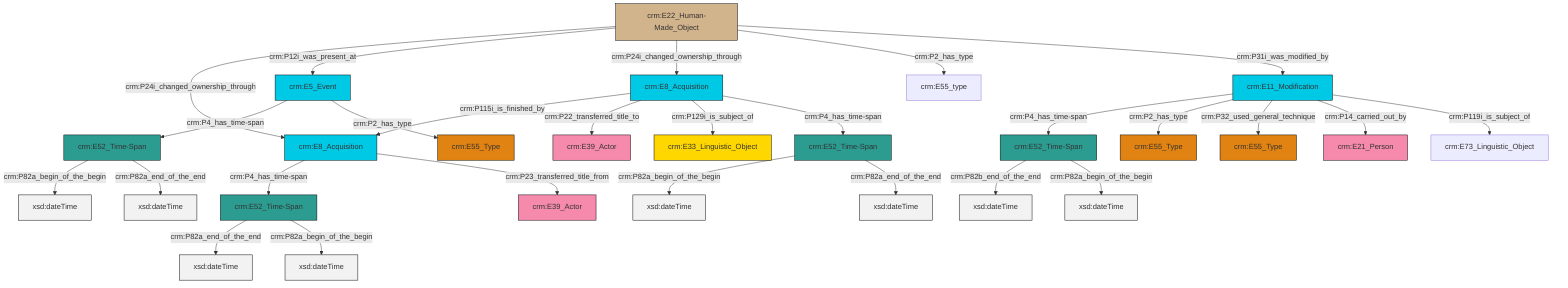 graph TD
classDef Literal fill:#f2f2f2,stroke:#000000;
classDef CRM_Entity fill:#FFFFFF,stroke:#000000;
classDef Temporal_Entity fill:#00C9E6, stroke:#000000;
classDef Type fill:#E18312, stroke:#000000;
classDef Time-Span fill:#2C9C91, stroke:#000000;
classDef Appellation fill:#FFEB7F, stroke:#000000;
classDef Place fill:#008836, stroke:#000000;
classDef Persistent_Item fill:#B266B2, stroke:#000000;
classDef Conceptual_Object fill:#FFD700, stroke:#000000;
classDef Physical_Thing fill:#D2B48C, stroke:#000000;
classDef Actor fill:#f58aad, stroke:#000000;
classDef PC_Classes fill:#4ce600, stroke:#000000;
classDef Multi fill:#cccccc,stroke:#000000;

2["crm:E8_Acquisition"]:::Temporal_Entity -->|crm:P115i_is_finished_by| 3["crm:E8_Acquisition"]:::Temporal_Entity
12["crm:E22_Human-Made_Object"]:::Physical_Thing -->|crm:P24i_changed_ownership_through| 3["crm:E8_Acquisition"]:::Temporal_Entity
15["crm:E11_Modification"]:::Temporal_Entity -->|crm:P4_has_time-span| 16["crm:E52_Time-Span"]:::Time-Span
12["crm:E22_Human-Made_Object"]:::Physical_Thing -->|crm:P12i_was_present_at| 10["crm:E5_Event"]:::Temporal_Entity
8["crm:E52_Time-Span"]:::Time-Span -->|crm:P82a_begin_of_the_begin| 17[xsd:dateTime]:::Literal
16["crm:E52_Time-Span"]:::Time-Span -->|crm:P82b_end_of_the_end| 18[xsd:dateTime]:::Literal
19["crm:E52_Time-Span"]:::Time-Span -->|crm:P82a_end_of_the_end| 20[xsd:dateTime]:::Literal
4["crm:E52_Time-Span"]:::Time-Span -->|crm:P82a_begin_of_the_begin| 21[xsd:dateTime]:::Literal
10["crm:E5_Event"]:::Temporal_Entity -->|crm:P4_has_time-span| 4["crm:E52_Time-Span"]:::Time-Span
15["crm:E11_Modification"]:::Temporal_Entity -->|crm:P2_has_type| 24["crm:E55_Type"]:::Type
4["crm:E52_Time-Span"]:::Time-Span -->|crm:P82a_end_of_the_end| 25[xsd:dateTime]:::Literal
15["crm:E11_Modification"]:::Temporal_Entity -->|crm:P32_used_general_technique| 27["crm:E55_Type"]:::Type
2["crm:E8_Acquisition"]:::Temporal_Entity -->|crm:P22_transferred_title_to| 0["crm:E39_Actor"]:::Actor
12["crm:E22_Human-Made_Object"]:::Physical_Thing -->|crm:P24i_changed_ownership_through| 2["crm:E8_Acquisition"]:::Temporal_Entity
10["crm:E5_Event"]:::Temporal_Entity -->|crm:P2_has_type| 6["crm:E55_Type"]:::Type
12["crm:E22_Human-Made_Object"]:::Physical_Thing -->|crm:P2_has_type| 30["crm:E55_type"]:::Default
15["crm:E11_Modification"]:::Temporal_Entity -->|crm:P14_carried_out_by| 31["crm:E21_Person"]:::Actor
8["crm:E52_Time-Span"]:::Time-Span -->|crm:P82a_end_of_the_end| 32[xsd:dateTime]:::Literal
3["crm:E8_Acquisition"]:::Temporal_Entity -->|crm:P4_has_time-span| 19["crm:E52_Time-Span"]:::Time-Span
3["crm:E8_Acquisition"]:::Temporal_Entity -->|crm:P23_transferred_title_from| 13["crm:E39_Actor"]:::Actor
15["crm:E11_Modification"]:::Temporal_Entity -->|crm:P119i_is_subject_of| 37["crm:E73_Linguistic_Object"]:::Default
19["crm:E52_Time-Span"]:::Time-Span -->|crm:P82a_begin_of_the_begin| 40[xsd:dateTime]:::Literal
2["crm:E8_Acquisition"]:::Temporal_Entity -->|crm:P129i_is_subject_of| 22["crm:E33_Linguistic_Object"]:::Conceptual_Object
16["crm:E52_Time-Span"]:::Time-Span -->|crm:P82a_begin_of_the_begin| 41[xsd:dateTime]:::Literal
12["crm:E22_Human-Made_Object"]:::Physical_Thing -->|crm:P31i_was_modified_by| 15["crm:E11_Modification"]:::Temporal_Entity
2["crm:E8_Acquisition"]:::Temporal_Entity -->|crm:P4_has_time-span| 8["crm:E52_Time-Span"]:::Time-Span